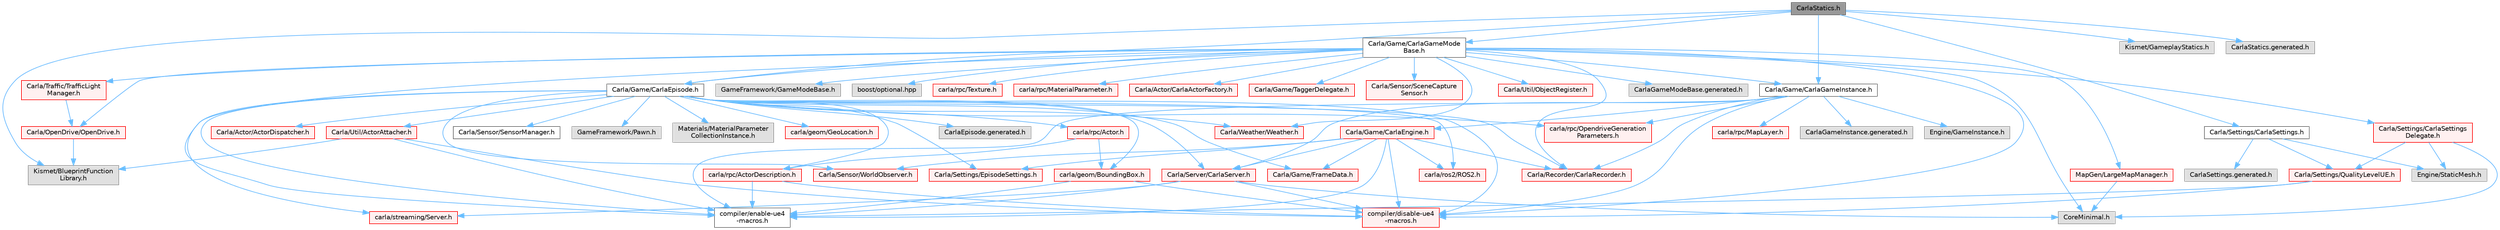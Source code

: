 digraph "CarlaStatics.h"
{
 // INTERACTIVE_SVG=YES
 // LATEX_PDF_SIZE
  bgcolor="transparent";
  edge [fontname=Helvetica,fontsize=10,labelfontname=Helvetica,labelfontsize=10];
  node [fontname=Helvetica,fontsize=10,shape=box,height=0.2,width=0.4];
  Node1 [id="Node000001",label="CarlaStatics.h",height=0.2,width=0.4,color="gray40", fillcolor="grey60", style="filled", fontcolor="black",tooltip=" "];
  Node1 -> Node2 [id="edge1_Node000001_Node000002",color="steelblue1",style="solid",tooltip=" "];
  Node2 [id="Node000002",label="Carla/Game/CarlaEpisode.h",height=0.2,width=0.4,color="grey40", fillcolor="white", style="filled",URL="$de/db8/CarlaEpisode_8h.html",tooltip=" "];
  Node2 -> Node3 [id="edge2_Node000002_Node000003",color="steelblue1",style="solid",tooltip=" "];
  Node3 [id="Node000003",label="Carla/Actor/ActorDispatcher.h",height=0.2,width=0.4,color="red", fillcolor="#FFF0F0", style="filled",URL="$dc/ddc/ActorDispatcher_8h.html",tooltip=" "];
  Node2 -> Node208 [id="edge3_Node000002_Node000208",color="steelblue1",style="solid",tooltip=" "];
  Node208 [id="Node000208",label="Carla/Recorder/CarlaRecorder.h",height=0.2,width=0.4,color="red", fillcolor="#FFF0F0", style="filled",URL="$d9/d6a/CarlaRecorder_8h.html",tooltip=" "];
  Node2 -> Node239 [id="edge4_Node000002_Node000239",color="steelblue1",style="solid",tooltip=" "];
  Node239 [id="Node000239",label="Carla/Sensor/WorldObserver.h",height=0.2,width=0.4,color="red", fillcolor="#FFF0F0", style="filled",URL="$d8/deb/WorldObserver_8h.html",tooltip=" "];
  Node2 -> Node240 [id="edge5_Node000002_Node000240",color="steelblue1",style="solid",tooltip=" "];
  Node240 [id="Node000240",label="Carla/Server/CarlaServer.h",height=0.2,width=0.4,color="red", fillcolor="#FFF0F0", style="filled",URL="$d0/d35/CarlaServer_8h.html",tooltip=" "];
  Node240 -> Node176 [id="edge6_Node000240_Node000176",color="steelblue1",style="solid",tooltip=" "];
  Node176 [id="Node000176",label="CoreMinimal.h",height=0.2,width=0.4,color="grey60", fillcolor="#E0E0E0", style="filled",tooltip=" "];
  Node240 -> Node6 [id="edge7_Node000240_Node000006",color="steelblue1",style="solid",tooltip=" "];
  Node6 [id="Node000006",label="compiler/disable-ue4\l-macros.h",height=0.2,width=0.4,color="red", fillcolor="#FFF0F0", style="filled",URL="$d2/d02/disable-ue4-macros_8h.html",tooltip=" "];
  Node240 -> Node252 [id="edge8_Node000240_Node000252",color="steelblue1",style="solid",tooltip=" "];
  Node252 [id="Node000252",label="carla/streaming/Server.h",height=0.2,width=0.4,color="red", fillcolor="#FFF0F0", style="filled",URL="$d8/df6/streaming_2Server_8h.html",tooltip=" "];
  Node240 -> Node13 [id="edge9_Node000240_Node000013",color="steelblue1",style="solid",tooltip=" "];
  Node13 [id="Node000013",label="compiler/enable-ue4\l-macros.h",height=0.2,width=0.4,color="grey40", fillcolor="white", style="filled",URL="$d9/da2/enable-ue4-macros_8h.html",tooltip=" "];
  Node2 -> Node256 [id="edge10_Node000002_Node000256",color="steelblue1",style="solid",tooltip=" "];
  Node256 [id="Node000256",label="Carla/Settings/EpisodeSettings.h",height=0.2,width=0.4,color="red", fillcolor="#FFF0F0", style="filled",URL="$d8/d64/Unreal_2CarlaUE4_2Plugins_2Carla_2Source_2Carla_2Settings_2EpisodeSettings_8h.html",tooltip=" "];
  Node2 -> Node258 [id="edge11_Node000002_Node000258",color="steelblue1",style="solid",tooltip=" "];
  Node258 [id="Node000258",label="Carla/Util/ActorAttacher.h",height=0.2,width=0.4,color="red", fillcolor="#FFF0F0", style="filled",URL="$d6/d68/ActorAttacher_8h.html",tooltip=" "];
  Node258 -> Node6 [id="edge12_Node000258_Node000006",color="steelblue1",style="solid",tooltip=" "];
  Node258 -> Node13 [id="edge13_Node000258_Node000013",color="steelblue1",style="solid",tooltip=" "];
  Node258 -> Node259 [id="edge14_Node000258_Node000259",color="steelblue1",style="solid",tooltip=" "];
  Node259 [id="Node000259",label="Kismet/BlueprintFunction\lLibrary.h",height=0.2,width=0.4,color="grey60", fillcolor="#E0E0E0", style="filled",tooltip=" "];
  Node2 -> Node261 [id="edge15_Node000002_Node000261",color="steelblue1",style="solid",tooltip=" "];
  Node261 [id="Node000261",label="Carla/Weather/Weather.h",height=0.2,width=0.4,color="red", fillcolor="#FFF0F0", style="filled",URL="$d5/d65/Weather_8h.html",tooltip=" "];
  Node2 -> Node265 [id="edge16_Node000002_Node000265",color="steelblue1",style="solid",tooltip=" "];
  Node265 [id="Node000265",label="Carla/Game/FrameData.h",height=0.2,width=0.4,color="red", fillcolor="#FFF0F0", style="filled",URL="$d2/df1/FrameData_8h.html",tooltip=" "];
  Node2 -> Node324 [id="edge17_Node000002_Node000324",color="steelblue1",style="solid",tooltip=" "];
  Node324 [id="Node000324",label="Carla/Sensor/SensorManager.h",height=0.2,width=0.4,color="grey40", fillcolor="white", style="filled",URL="$dc/dbf/SensorManager_8h.html",tooltip=" "];
  Node2 -> Node325 [id="edge18_Node000002_Node000325",color="steelblue1",style="solid",tooltip=" "];
  Node325 [id="Node000325",label="GameFramework/Pawn.h",height=0.2,width=0.4,color="grey60", fillcolor="#E0E0E0", style="filled",tooltip=" "];
  Node2 -> Node326 [id="edge19_Node000002_Node000326",color="steelblue1",style="solid",tooltip=" "];
  Node326 [id="Node000326",label="Materials/MaterialParameter\lCollectionInstance.h",height=0.2,width=0.4,color="grey60", fillcolor="#E0E0E0", style="filled",tooltip=" "];
  Node2 -> Node6 [id="edge20_Node000002_Node000006",color="steelblue1",style="solid",tooltip=" "];
  Node2 -> Node43 [id="edge21_Node000002_Node000043",color="steelblue1",style="solid",tooltip=" "];
  Node43 [id="Node000043",label="carla/geom/BoundingBox.h",height=0.2,width=0.4,color="red", fillcolor="#FFF0F0", style="filled",URL="$d2/dfe/LibCarla_2source_2carla_2geom_2BoundingBox_8h.html",tooltip=" "];
  Node43 -> Node13 [id="edge22_Node000043_Node000013",color="steelblue1",style="solid",tooltip=" "];
  Node43 -> Node6 [id="edge23_Node000043_Node000006",color="steelblue1",style="solid",tooltip=" "];
  Node2 -> Node115 [id="edge24_Node000002_Node000115",color="steelblue1",style="solid",tooltip=" "];
  Node115 [id="Node000115",label="carla/geom/GeoLocation.h",height=0.2,width=0.4,color="red", fillcolor="#FFF0F0", style="filled",URL="$d7/d86/GeoLocation_8h.html",tooltip=" "];
  Node2 -> Node93 [id="edge25_Node000002_Node000093",color="steelblue1",style="solid",tooltip=" "];
  Node93 [id="Node000093",label="carla/ros2/ROS2.h",height=0.2,width=0.4,color="red", fillcolor="#FFF0F0", style="filled",URL="$da/db8/ROS2_8h.html",tooltip=" "];
  Node2 -> Node42 [id="edge26_Node000002_Node000042",color="steelblue1",style="solid",tooltip=" "];
  Node42 [id="Node000042",label="carla/rpc/Actor.h",height=0.2,width=0.4,color="red", fillcolor="#FFF0F0", style="filled",URL="$d8/d73/rpc_2Actor_8h.html",tooltip=" "];
  Node42 -> Node43 [id="edge27_Node000042_Node000043",color="steelblue1",style="solid",tooltip=" "];
  Node42 -> Node57 [id="edge28_Node000042_Node000057",color="steelblue1",style="solid",tooltip=" "];
  Node57 [id="Node000057",label="carla/rpc/ActorDescription.h",height=0.2,width=0.4,color="red", fillcolor="#FFF0F0", style="filled",URL="$d9/db9/LibCarla_2source_2carla_2rpc_2ActorDescription_8h.html",tooltip=" "];
  Node57 -> Node13 [id="edge29_Node000057_Node000013",color="steelblue1",style="solid",tooltip=" "];
  Node57 -> Node6 [id="edge30_Node000057_Node000006",color="steelblue1",style="solid",tooltip=" "];
  Node2 -> Node57 [id="edge31_Node000002_Node000057",color="steelblue1",style="solid",tooltip=" "];
  Node2 -> Node315 [id="edge32_Node000002_Node000315",color="steelblue1",style="solid",tooltip=" "];
  Node315 [id="Node000315",label="carla/rpc/OpendriveGeneration\lParameters.h",height=0.2,width=0.4,color="red", fillcolor="#FFF0F0", style="filled",URL="$d9/d3b/OpendriveGenerationParameters_8h.html",tooltip=" "];
  Node2 -> Node252 [id="edge33_Node000002_Node000252",color="steelblue1",style="solid",tooltip=" "];
  Node2 -> Node13 [id="edge34_Node000002_Node000013",color="steelblue1",style="solid",tooltip=" "];
  Node2 -> Node327 [id="edge35_Node000002_Node000327",color="steelblue1",style="solid",tooltip=" "];
  Node327 [id="Node000327",label="CarlaEpisode.generated.h",height=0.2,width=0.4,color="grey60", fillcolor="#E0E0E0", style="filled",tooltip=" "];
  Node1 -> Node328 [id="edge36_Node000001_Node000328",color="steelblue1",style="solid",tooltip=" "];
  Node328 [id="Node000328",label="Carla/Game/CarlaGameInstance.h",height=0.2,width=0.4,color="grey40", fillcolor="white", style="filled",URL="$d2/dba/CarlaGameInstance_8h.html",tooltip=" "];
  Node328 -> Node329 [id="edge37_Node000328_Node000329",color="steelblue1",style="solid",tooltip=" "];
  Node329 [id="Node000329",label="Engine/GameInstance.h",height=0.2,width=0.4,color="grey60", fillcolor="#E0E0E0", style="filled",tooltip=" "];
  Node328 -> Node330 [id="edge38_Node000328_Node000330",color="steelblue1",style="solid",tooltip=" "];
  Node330 [id="Node000330",label="Carla/Game/CarlaEngine.h",height=0.2,width=0.4,color="red", fillcolor="#FFF0F0", style="filled",URL="$d0/d11/CarlaEngine_8h.html",tooltip=" "];
  Node330 -> Node208 [id="edge39_Node000330_Node000208",color="steelblue1",style="solid",tooltip=" "];
  Node330 -> Node239 [id="edge40_Node000330_Node000239",color="steelblue1",style="solid",tooltip=" "];
  Node330 -> Node240 [id="edge41_Node000330_Node000240",color="steelblue1",style="solid",tooltip=" "];
  Node330 -> Node256 [id="edge42_Node000330_Node000256",color="steelblue1",style="solid",tooltip=" "];
  Node330 -> Node265 [id="edge43_Node000330_Node000265",color="steelblue1",style="solid",tooltip=" "];
  Node330 -> Node6 [id="edge44_Node000330_Node000006",color="steelblue1",style="solid",tooltip=" "];
  Node330 -> Node93 [id="edge45_Node000330_Node000093",color="steelblue1",style="solid",tooltip=" "];
  Node330 -> Node13 [id="edge46_Node000330_Node000013",color="steelblue1",style="solid",tooltip=" "];
  Node328 -> Node208 [id="edge47_Node000328_Node000208",color="steelblue1",style="solid",tooltip=" "];
  Node328 -> Node240 [id="edge48_Node000328_Node000240",color="steelblue1",style="solid",tooltip=" "];
  Node328 -> Node6 [id="edge49_Node000328_Node000006",color="steelblue1",style="solid",tooltip=" "];
  Node328 -> Node335 [id="edge50_Node000328_Node000335",color="steelblue1",style="solid",tooltip=" "];
  Node335 [id="Node000335",label="carla/rpc/MapLayer.h",height=0.2,width=0.4,color="red", fillcolor="#FFF0F0", style="filled",URL="$d0/dc2/MapLayer_8h.html",tooltip=" "];
  Node328 -> Node315 [id="edge51_Node000328_Node000315",color="steelblue1",style="solid",tooltip=" "];
  Node328 -> Node13 [id="edge52_Node000328_Node000013",color="steelblue1",style="solid",tooltip=" "];
  Node328 -> Node336 [id="edge53_Node000328_Node000336",color="steelblue1",style="solid",tooltip=" "];
  Node336 [id="Node000336",label="CarlaGameInstance.generated.h",height=0.2,width=0.4,color="grey60", fillcolor="#E0E0E0", style="filled",tooltip=" "];
  Node1 -> Node337 [id="edge54_Node000001_Node000337",color="steelblue1",style="solid",tooltip=" "];
  Node337 [id="Node000337",label="Carla/Game/CarlaGameMode\lBase.h",height=0.2,width=0.4,color="grey40", fillcolor="white", style="filled",URL="$d3/d49/CarlaGameModeBase_8h.html",tooltip=" "];
  Node337 -> Node176 [id="edge55_Node000337_Node000176",color="steelblue1",style="solid",tooltip=" "];
  Node337 -> Node338 [id="edge56_Node000337_Node000338",color="steelblue1",style="solid",tooltip=" "];
  Node338 [id="Node000338",label="GameFramework/GameModeBase.h",height=0.2,width=0.4,color="grey60", fillcolor="#E0E0E0", style="filled",tooltip=" "];
  Node337 -> Node6 [id="edge57_Node000337_Node000006",color="steelblue1",style="solid",tooltip=" "];
  Node337 -> Node164 [id="edge58_Node000337_Node000164",color="steelblue1",style="solid",tooltip=" "];
  Node164 [id="Node000164",label="boost/optional.hpp",height=0.2,width=0.4,color="grey60", fillcolor="#E0E0E0", style="filled",tooltip=" "];
  Node337 -> Node339 [id="edge59_Node000337_Node000339",color="steelblue1",style="solid",tooltip=" "];
  Node339 [id="Node000339",label="carla/rpc/Texture.h",height=0.2,width=0.4,color="red", fillcolor="#FFF0F0", style="filled",URL="$d9/dbf/Texture_8h.html",tooltip=" "];
  Node337 -> Node342 [id="edge60_Node000337_Node000342",color="steelblue1",style="solid",tooltip=" "];
  Node342 [id="Node000342",label="carla/rpc/MaterialParameter.h",height=0.2,width=0.4,color="red", fillcolor="#FFF0F0", style="filled",URL="$d7/d10/MaterialParameter_8h.html",tooltip=" "];
  Node337 -> Node13 [id="edge61_Node000337_Node000013",color="steelblue1",style="solid",tooltip=" "];
  Node337 -> Node343 [id="edge62_Node000337_Node000343",color="steelblue1",style="solid",tooltip=" "];
  Node343 [id="Node000343",label="Carla/Actor/CarlaActorFactory.h",height=0.2,width=0.4,color="red", fillcolor="#FFF0F0", style="filled",URL="$d4/d24/CarlaActorFactory_8h.html",tooltip=" "];
  Node337 -> Node2 [id="edge63_Node000337_Node000002",color="steelblue1",style="solid",tooltip=" "];
  Node337 -> Node328 [id="edge64_Node000337_Node000328",color="steelblue1",style="solid",tooltip=" "];
  Node337 -> Node345 [id="edge65_Node000337_Node000345",color="steelblue1",style="solid",tooltip=" "];
  Node345 [id="Node000345",label="Carla/Game/TaggerDelegate.h",height=0.2,width=0.4,color="red", fillcolor="#FFF0F0", style="filled",URL="$d0/df9/TaggerDelegate_8h.html",tooltip=" "];
  Node337 -> Node279 [id="edge66_Node000337_Node000279",color="steelblue1",style="solid",tooltip=" "];
  Node279 [id="Node000279",label="Carla/OpenDrive/OpenDrive.h",height=0.2,width=0.4,color="red", fillcolor="#FFF0F0", style="filled",URL="$d1/d9b/Unreal_2CarlaUE4_2Plugins_2Carla_2Source_2Carla_2OpenDrive_2OpenDrive_8h.html",tooltip=" "];
  Node279 -> Node259 [id="edge67_Node000279_Node000259",color="steelblue1",style="solid",tooltip=" "];
  Node337 -> Node208 [id="edge68_Node000337_Node000208",color="steelblue1",style="solid",tooltip=" "];
  Node337 -> Node348 [id="edge69_Node000337_Node000348",color="steelblue1",style="solid",tooltip=" "];
  Node348 [id="Node000348",label="Carla/Sensor/SceneCapture\lSensor.h",height=0.2,width=0.4,color="red", fillcolor="#FFF0F0", style="filled",URL="$d8/d95/SceneCaptureSensor_8h.html",tooltip=" "];
  Node337 -> Node365 [id="edge70_Node000337_Node000365",color="steelblue1",style="solid",tooltip=" "];
  Node365 [id="Node000365",label="Carla/Settings/CarlaSettings\lDelegate.h",height=0.2,width=0.4,color="red", fillcolor="#FFF0F0", style="filled",URL="$d2/dd3/CarlaSettingsDelegate_8h.html",tooltip=" "];
  Node365 -> Node366 [id="edge71_Node000365_Node000366",color="steelblue1",style="solid",tooltip=" "];
  Node366 [id="Node000366",label="Carla/Settings/QualityLevelUE.h",height=0.2,width=0.4,color="red", fillcolor="#FFF0F0", style="filled",URL="$dd/d49/QualityLevelUE_8h.html",tooltip=" "];
  Node366 -> Node6 [id="edge72_Node000366_Node000006",color="steelblue1",style="solid",tooltip=" "];
  Node366 -> Node13 [id="edge73_Node000366_Node000013",color="steelblue1",style="solid",tooltip=" "];
  Node365 -> Node176 [id="edge74_Node000365_Node000176",color="steelblue1",style="solid",tooltip=" "];
  Node365 -> Node369 [id="edge75_Node000365_Node000369",color="steelblue1",style="solid",tooltip=" "];
  Node369 [id="Node000369",label="Engine/StaticMesh.h",height=0.2,width=0.4,color="grey60", fillcolor="#E0E0E0", style="filled",tooltip=" "];
  Node337 -> Node371 [id="edge76_Node000337_Node000371",color="steelblue1",style="solid",tooltip=" "];
  Node371 [id="Node000371",label="Carla/Traffic/TrafficLight\lManager.h",height=0.2,width=0.4,color="red", fillcolor="#FFF0F0", style="filled",URL="$da/ddb/TrafficLightManager_8h.html",tooltip=" "];
  Node371 -> Node279 [id="edge77_Node000371_Node000279",color="steelblue1",style="solid",tooltip=" "];
  Node337 -> Node378 [id="edge78_Node000337_Node000378",color="steelblue1",style="solid",tooltip=" "];
  Node378 [id="Node000378",label="Carla/Util/ObjectRegister.h",height=0.2,width=0.4,color="red", fillcolor="#FFF0F0", style="filled",URL="$d4/d5b/ObjectRegister_8h.html",tooltip=" "];
  Node337 -> Node261 [id="edge79_Node000337_Node000261",color="steelblue1",style="solid",tooltip=" "];
  Node337 -> Node382 [id="edge80_Node000337_Node000382",color="steelblue1",style="solid",tooltip=" "];
  Node382 [id="Node000382",label="MapGen/LargeMapManager.h",height=0.2,width=0.4,color="red", fillcolor="#FFF0F0", style="filled",URL="$d3/d30/LargeMapManager_8h.html",tooltip=" "];
  Node382 -> Node176 [id="edge81_Node000382_Node000176",color="steelblue1",style="solid",tooltip=" "];
  Node337 -> Node385 [id="edge82_Node000337_Node000385",color="steelblue1",style="solid",tooltip=" "];
  Node385 [id="Node000385",label="CarlaGameModeBase.generated.h",height=0.2,width=0.4,color="grey60", fillcolor="#E0E0E0", style="filled",tooltip=" "];
  Node1 -> Node386 [id="edge83_Node000001_Node000386",color="steelblue1",style="solid",tooltip=" "];
  Node386 [id="Node000386",label="Carla/Settings/CarlaSettings.h",height=0.2,width=0.4,color="grey40", fillcolor="white", style="filled",URL="$d3/d4e/CarlaSettings_8h.html",tooltip=" "];
  Node386 -> Node369 [id="edge84_Node000386_Node000369",color="steelblue1",style="solid",tooltip=" "];
  Node386 -> Node366 [id="edge85_Node000386_Node000366",color="steelblue1",style="solid",tooltip=" "];
  Node386 -> Node387 [id="edge86_Node000386_Node000387",color="steelblue1",style="solid",tooltip=" "];
  Node387 [id="Node000387",label="CarlaSettings.generated.h",height=0.2,width=0.4,color="grey60", fillcolor="#E0E0E0", style="filled",tooltip=" "];
  Node1 -> Node388 [id="edge87_Node000001_Node000388",color="steelblue1",style="solid",tooltip=" "];
  Node388 [id="Node000388",label="Kismet/GameplayStatics.h",height=0.2,width=0.4,color="grey60", fillcolor="#E0E0E0", style="filled",tooltip=" "];
  Node1 -> Node259 [id="edge88_Node000001_Node000259",color="steelblue1",style="solid",tooltip=" "];
  Node1 -> Node389 [id="edge89_Node000001_Node000389",color="steelblue1",style="solid",tooltip=" "];
  Node389 [id="Node000389",label="CarlaStatics.generated.h",height=0.2,width=0.4,color="grey60", fillcolor="#E0E0E0", style="filled",tooltip=" "];
}
